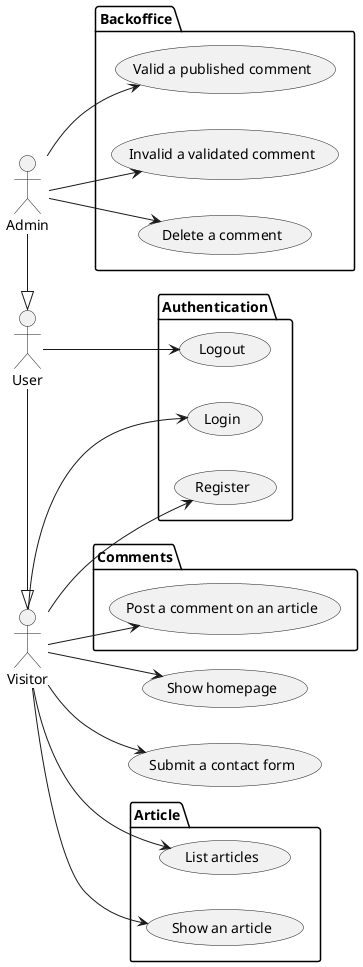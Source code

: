 @startuml

left to right direction

package Backoffice {
    usecase "Valid a published comment" as ValidComment
    usecase "Invalid a validated comment" as InvalidComment
    usecase "Delete a comment" as DeleteComment
}

package Article {
    usecase "List articles" as ArticleIndex
    usecase "Show an article" as ArticleShow
}

package Comments {
    usecase "Post a comment on an article" as PostComment
}

package Authentication {
    usecase Login
    usecase Logout
    usecase Register
}

usecase "Show homepage" as HomepageShow
usecase "Submit a contact form" as ContactSubmit

:User: -|> :Visitor:
:Admin: -|> :User:

:Visitor: --> PostComment
:Visitor: --> Login
:Visitor: --> Register
:Visitor: --> ArticleIndex
:Visitor: --> ArticleShow
:Visitor: --> HomepageShow
:Visitor: --> ContactSubmit

:User: --> Logout

:Admin: --> ValidComment
:Admin: --> InvalidComment
:Admin: --> DeleteComment
@enduml
